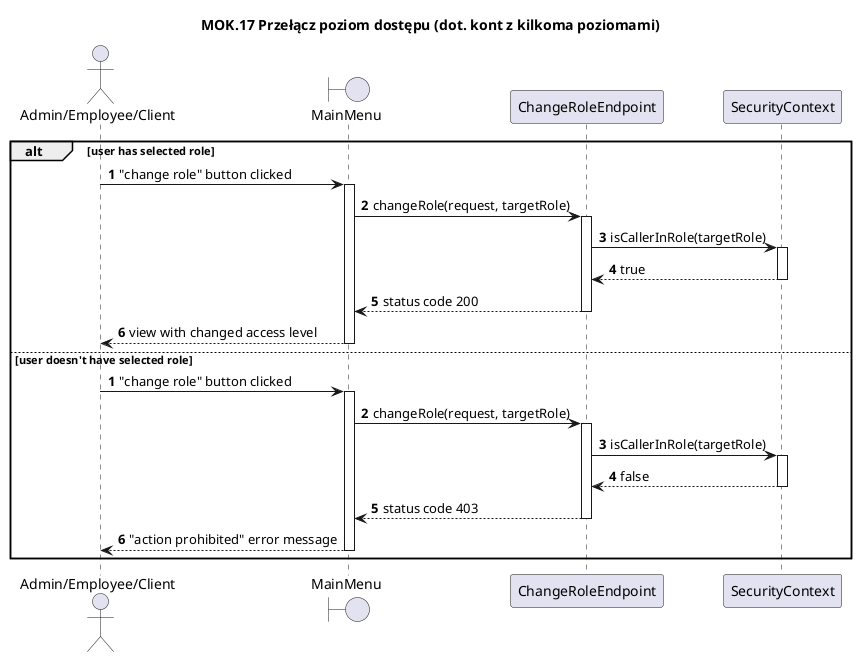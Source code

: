 @startuml
title MOK.17 Przełącz poziom dostępu (dot. kont z kilkoma poziomami)
autoactivate on
actor "Admin/Employee/Client"
boundary MainMenu
participant ChangeRoleEndpoint
participant SecurityContext
alt user has selected role
autonumber
    "Admin/Employee/Client" -> MainMenu: "change role" button clicked
        MainMenu -> ChangeRoleEndpoint: changeRole(request, targetRole)
                ChangeRoleEndpoint -> SecurityContext: isCallerInRole(targetRole)
                return true
        return status code 200
    return view with changed access level
else user doesn't have selected role
autonumber
      "Admin/Employee/Client" -> MainMenu: "change role" button clicked
            MainMenu -> ChangeRoleEndpoint: changeRole(request, targetRole)
                    ChangeRoleEndpoint -> SecurityContext: isCallerInRole(targetRole)
                    return false
            return status code 403
        return "action prohibited" error message
end
@enduml